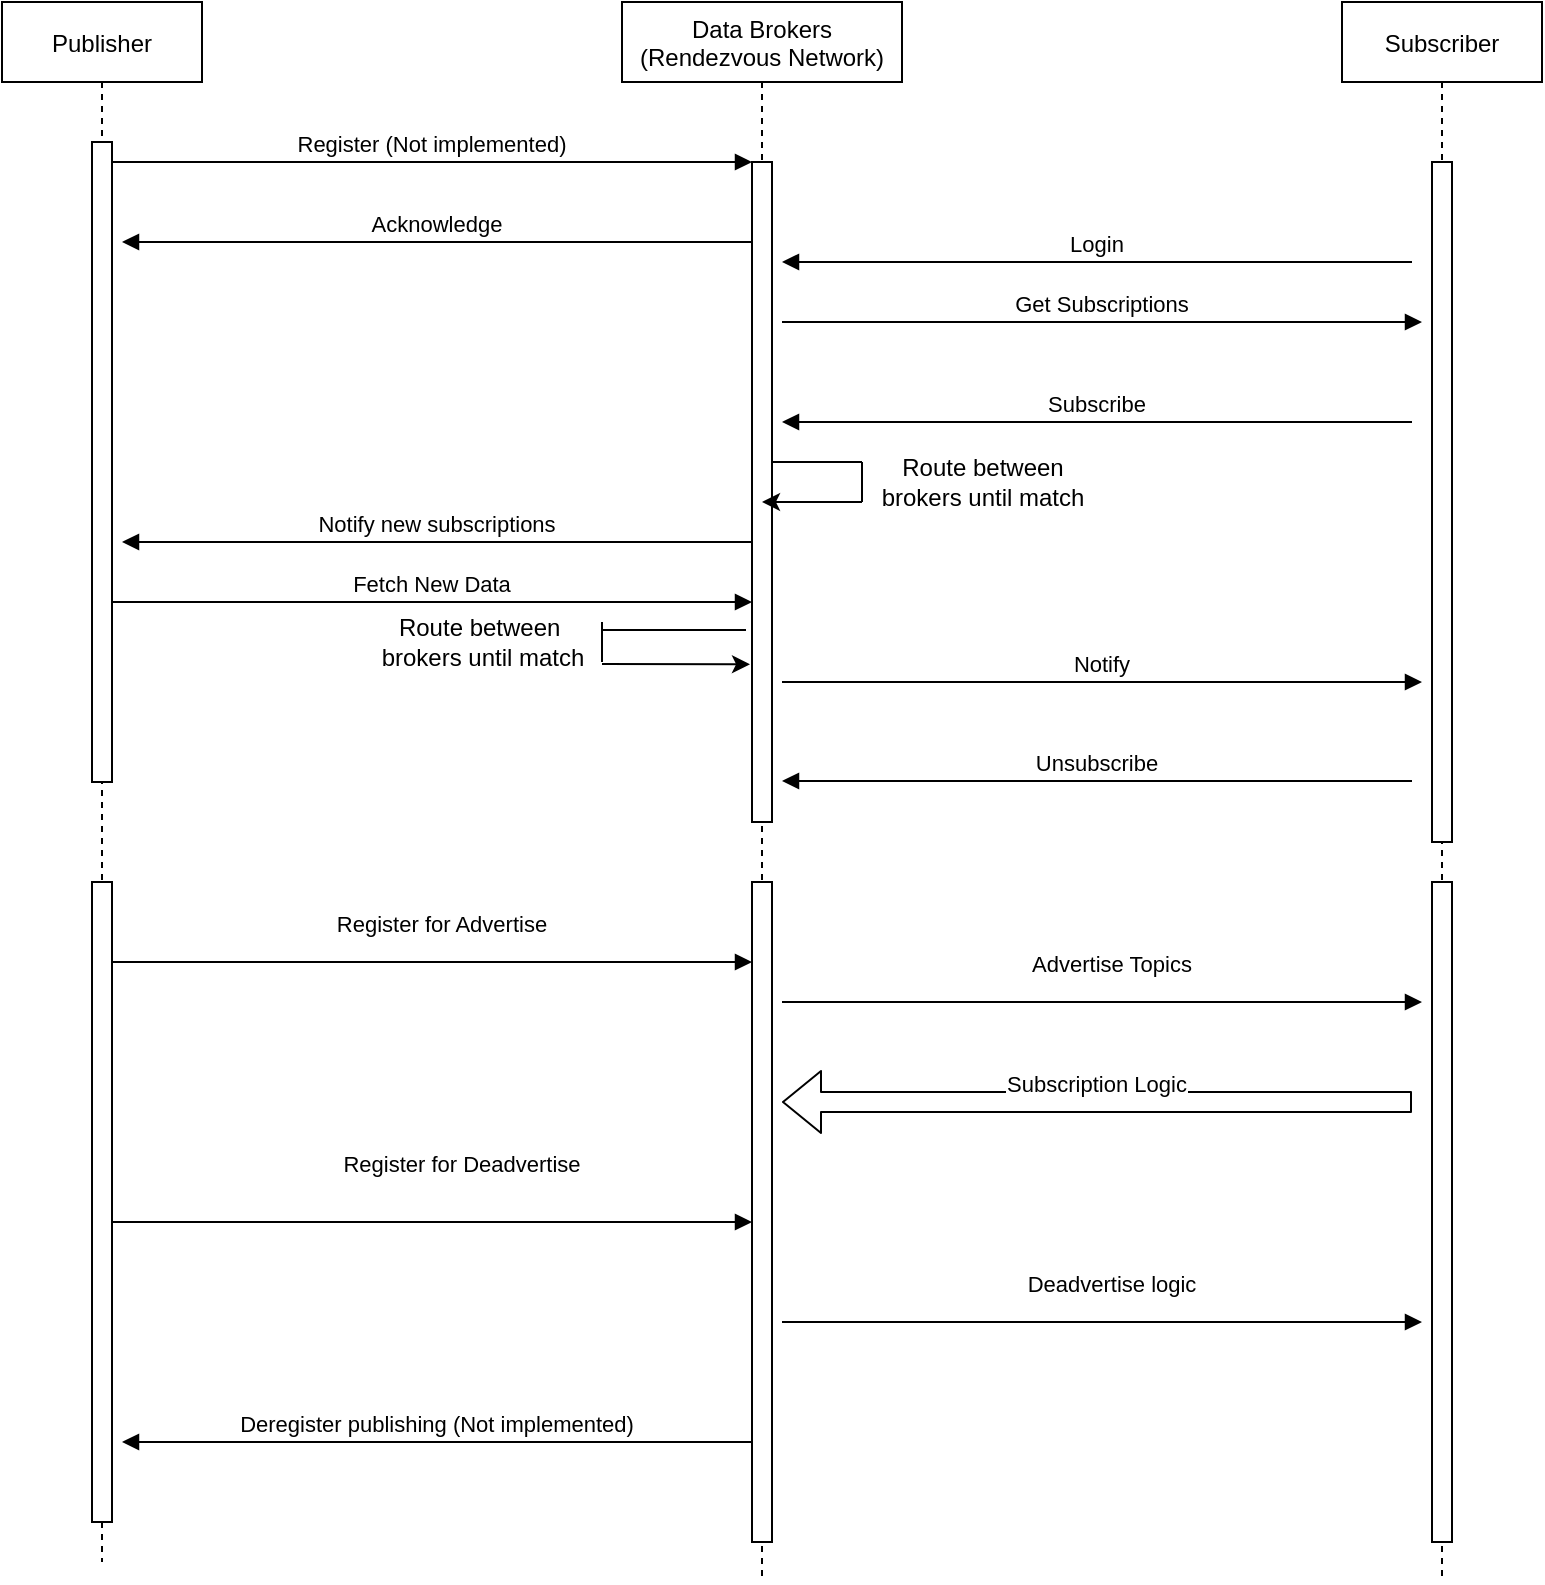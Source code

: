 <mxfile version="15.5.8" type="device"><diagram id="kgpKYQtTHZ0yAKxKKP6v" name="Page-1"><mxGraphModel dx="946" dy="586" grid="1" gridSize="10" guides="1" tooltips="1" connect="1" arrows="1" fold="1" page="1" pageScale="1" pageWidth="850" pageHeight="1100" math="0" shadow="0"><root><mxCell id="0"/><mxCell id="1" parent="0"/><mxCell id="3nuBFxr9cyL0pnOWT2aG-1" value="Publisher" style="shape=umlLifeline;perimeter=lifelinePerimeter;container=1;collapsible=0;recursiveResize=0;rounded=0;shadow=0;strokeWidth=1;" parent="1" vertex="1"><mxGeometry x="50" y="80" width="100" height="780" as="geometry"/></mxCell><mxCell id="3nuBFxr9cyL0pnOWT2aG-2" value="" style="points=[];perimeter=orthogonalPerimeter;rounded=0;shadow=0;strokeWidth=1;" parent="3nuBFxr9cyL0pnOWT2aG-1" vertex="1"><mxGeometry x="45" y="70" width="10" height="320" as="geometry"/></mxCell><mxCell id="Oef1qTCCFcN08rEUrkog-10" value="" style="points=[];perimeter=orthogonalPerimeter;rounded=0;shadow=0;strokeWidth=1;" parent="3nuBFxr9cyL0pnOWT2aG-1" vertex="1"><mxGeometry x="45" y="440" width="10" height="320" as="geometry"/></mxCell><mxCell id="3nuBFxr9cyL0pnOWT2aG-5" value="Data Brokers&#10;(Rendezvous Network)" style="shape=umlLifeline;perimeter=lifelinePerimeter;container=1;collapsible=0;recursiveResize=0;rounded=0;shadow=0;strokeWidth=1;" parent="1" vertex="1"><mxGeometry x="360" y="80" width="140" height="790" as="geometry"/></mxCell><mxCell id="3nuBFxr9cyL0pnOWT2aG-6" value="" style="points=[];perimeter=orthogonalPerimeter;rounded=0;shadow=0;strokeWidth=1;" parent="3nuBFxr9cyL0pnOWT2aG-5" vertex="1"><mxGeometry x="65" y="80" width="10" height="330" as="geometry"/></mxCell><mxCell id="Oef1qTCCFcN08rEUrkog-9" value="" style="points=[];perimeter=orthogonalPerimeter;rounded=0;shadow=0;strokeWidth=1;" parent="3nuBFxr9cyL0pnOWT2aG-5" vertex="1"><mxGeometry x="65" y="440" width="10" height="330" as="geometry"/></mxCell><mxCell id="u6l68zea9nO9ArRXaTp1-6" value="" style="endArrow=classic;html=1;rounded=0;entryX=-0.1;entryY=0.761;entryDx=0;entryDy=0;entryPerimeter=0;" edge="1" parent="3nuBFxr9cyL0pnOWT2aG-5" target="3nuBFxr9cyL0pnOWT2aG-6"><mxGeometry width="50" height="50" relative="1" as="geometry"><mxPoint x="-10" y="331" as="sourcePoint"/><mxPoint y="360" as="targetPoint"/></mxGeometry></mxCell><mxCell id="u6l68zea9nO9ArRXaTp1-7" value="" style="endArrow=none;html=1;rounded=0;entryX=-0.3;entryY=0.709;entryDx=0;entryDy=0;entryPerimeter=0;" edge="1" parent="3nuBFxr9cyL0pnOWT2aG-5" target="3nuBFxr9cyL0pnOWT2aG-6"><mxGeometry width="50" height="50" relative="1" as="geometry"><mxPoint x="-10" y="314" as="sourcePoint"/><mxPoint x="20" y="340" as="targetPoint"/></mxGeometry></mxCell><mxCell id="3nuBFxr9cyL0pnOWT2aG-8" value="Register (Not implemented)" style="verticalAlign=bottom;endArrow=block;entryX=0;entryY=0;shadow=0;strokeWidth=1;" parent="1" source="3nuBFxr9cyL0pnOWT2aG-2" target="3nuBFxr9cyL0pnOWT2aG-6" edge="1"><mxGeometry relative="1" as="geometry"><mxPoint x="275" y="160" as="sourcePoint"/></mxGeometry></mxCell><mxCell id="3nuBFxr9cyL0pnOWT2aG-9" value="Acknowledge" style="verticalAlign=bottom;endArrow=block;entryX=1;entryY=0;shadow=0;strokeWidth=1;" parent="1" source="3nuBFxr9cyL0pnOWT2aG-6" edge="1"><mxGeometry relative="1" as="geometry"><mxPoint x="240" y="200" as="sourcePoint"/><mxPoint x="110" y="200" as="targetPoint"/></mxGeometry></mxCell><mxCell id="Oef1qTCCFcN08rEUrkog-1" value="Subscriber" style="shape=umlLifeline;perimeter=lifelinePerimeter;container=1;collapsible=0;recursiveResize=0;rounded=0;shadow=0;strokeWidth=1;" parent="1" vertex="1"><mxGeometry x="720" y="80" width="100" height="790" as="geometry"/></mxCell><mxCell id="Oef1qTCCFcN08rEUrkog-2" value="" style="points=[];perimeter=orthogonalPerimeter;rounded=0;shadow=0;strokeWidth=1;" parent="Oef1qTCCFcN08rEUrkog-1" vertex="1"><mxGeometry x="45" y="80" width="10" height="340" as="geometry"/></mxCell><mxCell id="Oef1qTCCFcN08rEUrkog-13" value="" style="points=[];perimeter=orthogonalPerimeter;rounded=0;shadow=0;strokeWidth=1;" parent="Oef1qTCCFcN08rEUrkog-1" vertex="1"><mxGeometry x="45" y="440" width="10" height="330" as="geometry"/></mxCell><mxCell id="Oef1qTCCFcN08rEUrkog-3" value="Login" style="verticalAlign=bottom;endArrow=block;entryX=1;entryY=0;shadow=0;strokeWidth=1;" parent="1" edge="1"><mxGeometry relative="1" as="geometry"><mxPoint x="755" y="210" as="sourcePoint"/><mxPoint x="440" y="210" as="targetPoint"/></mxGeometry></mxCell><mxCell id="Oef1qTCCFcN08rEUrkog-4" value="Get Subscriptions" style="verticalAlign=bottom;endArrow=block;entryX=0;entryY=0;shadow=0;strokeWidth=1;" parent="1" edge="1"><mxGeometry relative="1" as="geometry"><mxPoint x="440" y="240.0" as="sourcePoint"/><mxPoint x="760" y="240.0" as="targetPoint"/></mxGeometry></mxCell><mxCell id="Oef1qTCCFcN08rEUrkog-5" value="Subscribe" style="verticalAlign=bottom;endArrow=block;entryX=1;entryY=0;shadow=0;strokeWidth=1;" parent="1" edge="1"><mxGeometry relative="1" as="geometry"><mxPoint x="755" y="290" as="sourcePoint"/><mxPoint x="440" y="290" as="targetPoint"/></mxGeometry></mxCell><mxCell id="Oef1qTCCFcN08rEUrkog-6" value="Notify new subscriptions" style="verticalAlign=bottom;endArrow=block;entryX=1;entryY=0;shadow=0;strokeWidth=1;" parent="1" edge="1"><mxGeometry relative="1" as="geometry"><mxPoint x="425" y="350" as="sourcePoint"/><mxPoint x="110" y="350" as="targetPoint"/></mxGeometry></mxCell><mxCell id="Oef1qTCCFcN08rEUrkog-7" value="Fetch New Data" style="verticalAlign=bottom;endArrow=block;entryX=0;entryY=0;shadow=0;strokeWidth=1;" parent="1" edge="1"><mxGeometry relative="1" as="geometry"><mxPoint x="105" y="380.0" as="sourcePoint"/><mxPoint x="425" y="380.0" as="targetPoint"/></mxGeometry></mxCell><mxCell id="Oef1qTCCFcN08rEUrkog-8" value="Notify" style="verticalAlign=bottom;endArrow=block;entryX=0;entryY=0;shadow=0;strokeWidth=1;" parent="1" edge="1"><mxGeometry relative="1" as="geometry"><mxPoint x="440" y="420.0" as="sourcePoint"/><mxPoint x="760" y="420.0" as="targetPoint"/></mxGeometry></mxCell><mxCell id="Oef1qTCCFcN08rEUrkog-11" value="Register for Advertise" style="verticalAlign=bottom;endArrow=block;entryX=0;entryY=0;shadow=0;strokeWidth=1;" parent="1" edge="1"><mxGeometry x="0.031" y="10" relative="1" as="geometry"><mxPoint x="105" y="560.0" as="sourcePoint"/><mxPoint x="425" y="560.0" as="targetPoint"/><mxPoint as="offset"/></mxGeometry></mxCell><mxCell id="Oef1qTCCFcN08rEUrkog-12" value="Unsubscribe" style="verticalAlign=bottom;endArrow=block;entryX=1;entryY=0;shadow=0;strokeWidth=1;" parent="1" edge="1"><mxGeometry relative="1" as="geometry"><mxPoint x="755" y="469.5" as="sourcePoint"/><mxPoint x="440" y="469.5" as="targetPoint"/></mxGeometry></mxCell><mxCell id="Oef1qTCCFcN08rEUrkog-14" value="Advertise Topics" style="verticalAlign=bottom;endArrow=block;entryX=0;entryY=0;shadow=0;strokeWidth=1;" parent="1" edge="1"><mxGeometry x="0.031" y="10" relative="1" as="geometry"><mxPoint x="440" y="580.0" as="sourcePoint"/><mxPoint x="760" y="580.0" as="targetPoint"/><mxPoint as="offset"/></mxGeometry></mxCell><mxCell id="Oef1qTCCFcN08rEUrkog-17" value="Subscription Logic" style="verticalAlign=bottom;endArrow=block;entryX=1;entryY=0;shadow=0;strokeWidth=1;shape=flexArrow;" parent="1" edge="1"><mxGeometry relative="1" as="geometry"><mxPoint x="755" y="630" as="sourcePoint"/><mxPoint x="440" y="630" as="targetPoint"/></mxGeometry></mxCell><mxCell id="Oef1qTCCFcN08rEUrkog-18" value="Register for Deadvertise" style="verticalAlign=bottom;endArrow=block;entryX=0;entryY=0;shadow=0;strokeWidth=1;" parent="1" edge="1"><mxGeometry x="0.094" y="20" relative="1" as="geometry"><mxPoint x="105" y="690.0" as="sourcePoint"/><mxPoint x="425" y="690.0" as="targetPoint"/><mxPoint as="offset"/></mxGeometry></mxCell><mxCell id="Oef1qTCCFcN08rEUrkog-19" value="Deadvertise logic" style="verticalAlign=bottom;endArrow=block;entryX=0;entryY=0;shadow=0;strokeWidth=1;" parent="1" edge="1"><mxGeometry x="0.031" y="10" relative="1" as="geometry"><mxPoint x="440" y="740.0" as="sourcePoint"/><mxPoint x="760" y="740.0" as="targetPoint"/><mxPoint as="offset"/></mxGeometry></mxCell><mxCell id="Oef1qTCCFcN08rEUrkog-20" value="Deregister publishing (Not implemented)" style="verticalAlign=bottom;endArrow=block;entryX=1;entryY=0;shadow=0;strokeWidth=1;" parent="1" edge="1"><mxGeometry relative="1" as="geometry"><mxPoint x="425" y="800" as="sourcePoint"/><mxPoint x="110" y="800" as="targetPoint"/></mxGeometry></mxCell><mxCell id="u6l68zea9nO9ArRXaTp1-3" value="" style="endArrow=none;html=1;rounded=0;" edge="1" parent="1"><mxGeometry width="50" height="50" relative="1" as="geometry"><mxPoint x="480" y="330" as="sourcePoint"/><mxPoint x="480" y="310" as="targetPoint"/></mxGeometry></mxCell><mxCell id="u6l68zea9nO9ArRXaTp1-4" value="" style="endArrow=classic;html=1;rounded=0;" edge="1" parent="1" target="3nuBFxr9cyL0pnOWT2aG-5"><mxGeometry width="50" height="50" relative="1" as="geometry"><mxPoint x="480" y="330" as="sourcePoint"/><mxPoint x="540" y="360" as="targetPoint"/></mxGeometry></mxCell><mxCell id="u6l68zea9nO9ArRXaTp1-5" value="Route between &lt;br&gt;brokers until match" style="text;html=1;align=center;verticalAlign=middle;resizable=0;points=[];autosize=1;strokeColor=none;fillColor=none;" vertex="1" parent="1"><mxGeometry x="480" y="305" width="120" height="30" as="geometry"/></mxCell><mxCell id="u6l68zea9nO9ArRXaTp1-2" value="" style="endArrow=none;html=1;rounded=0;" edge="1" parent="1" source="3nuBFxr9cyL0pnOWT2aG-6"><mxGeometry width="50" height="50" relative="1" as="geometry"><mxPoint x="430" y="360" as="sourcePoint"/><mxPoint x="480" y="310" as="targetPoint"/></mxGeometry></mxCell><mxCell id="u6l68zea9nO9ArRXaTp1-8" value="" style="endArrow=none;html=1;rounded=0;" edge="1" parent="1"><mxGeometry width="50" height="50" relative="1" as="geometry"><mxPoint x="350" y="410" as="sourcePoint"/><mxPoint x="350" y="390" as="targetPoint"/></mxGeometry></mxCell><mxCell id="u6l68zea9nO9ArRXaTp1-9" value="Route between&amp;nbsp;&lt;br&gt;brokers until match" style="text;html=1;align=center;verticalAlign=middle;resizable=0;points=[];autosize=1;strokeColor=none;fillColor=none;" vertex="1" parent="1"><mxGeometry x="230" y="385" width="120" height="30" as="geometry"/></mxCell></root></mxGraphModel></diagram></mxfile>